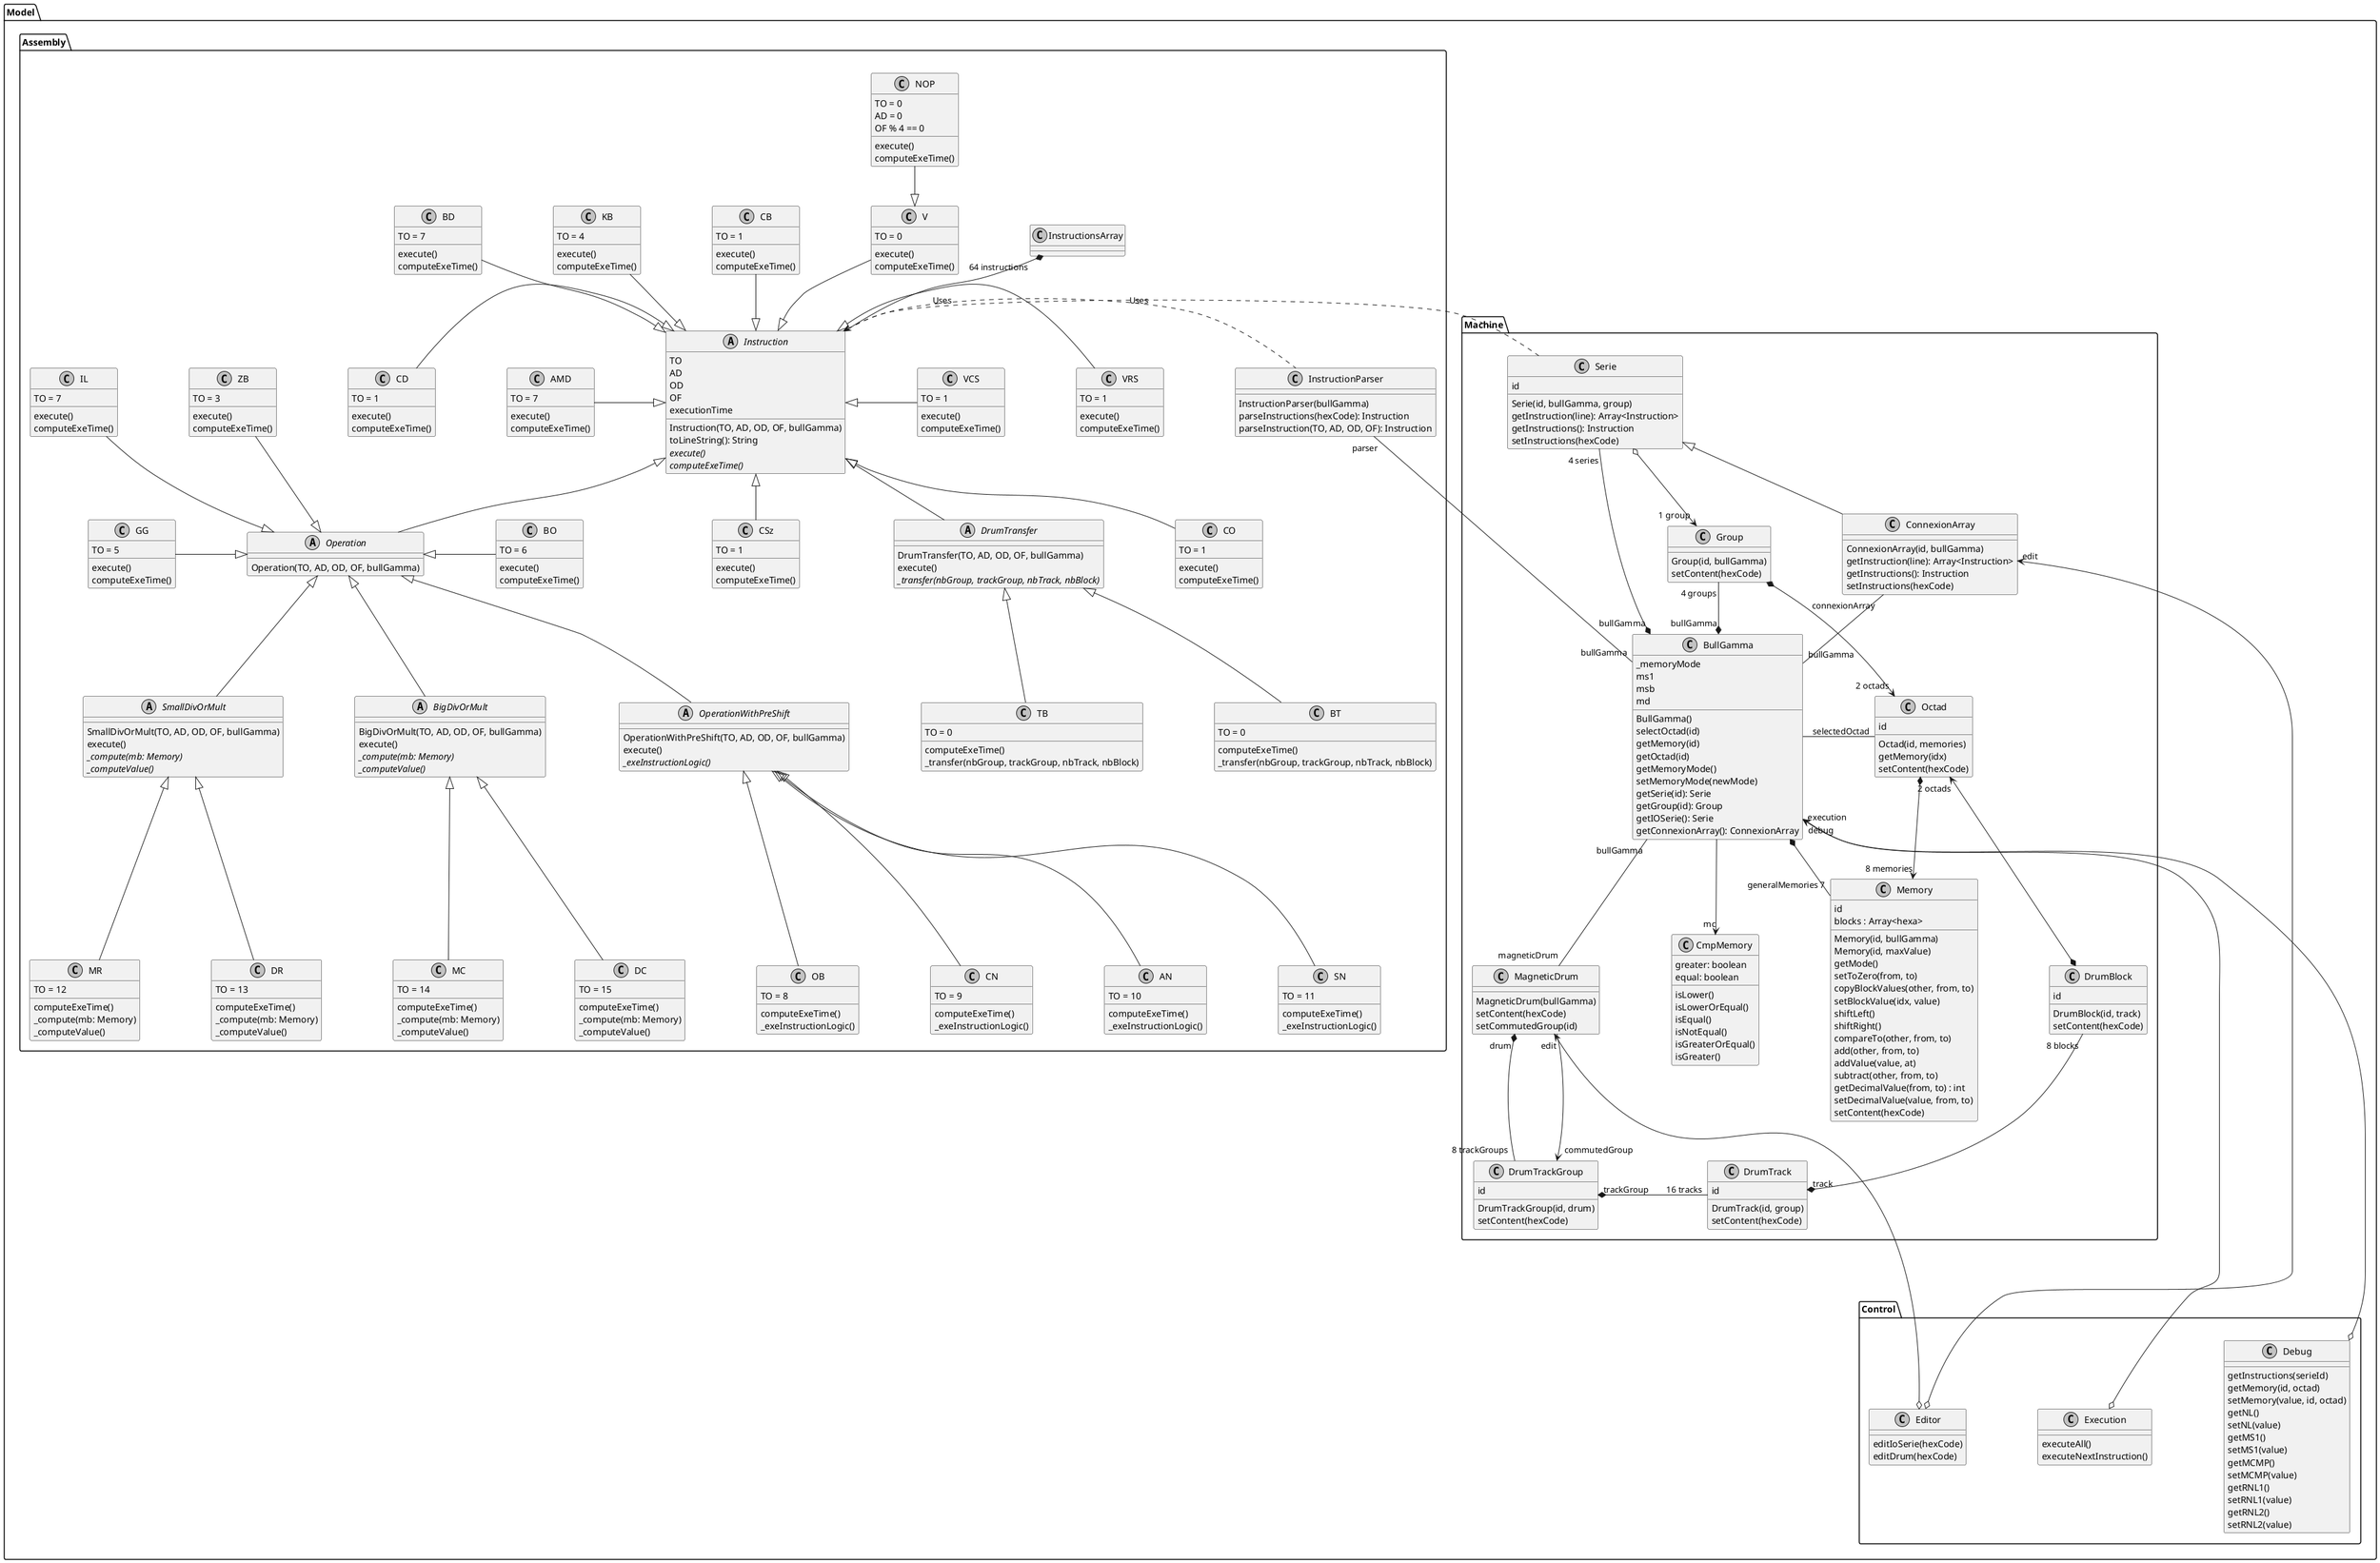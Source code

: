 @startuml
skinparam monochrome true
skinparam classAttributeIconSize 0
skinparam nodesep 110

package Model {
  package Machine {
    class BullGamma {
      _memoryMode
      ms1
      msb
      md
      BullGamma()
      selectOctad(id)
      getMemory(id)
      getOctad(id)
      getMemoryMode()
      setMemoryMode(newMode)
      getSerie(id): Serie
      getGroup(id): Group
      getIOSerie(): Serie
      getConnexionArray(): ConnexionArray
    }

    class Serie {
      id
      Serie(id, bullGamma, group)
      getInstruction(line): Array<Instruction>
      getInstructions(): Instruction
      setInstructions(hexCode)
    }

    class ConnexionArray {
      ConnexionArray(id, bullGamma)
      getInstruction(line): Array<Instruction>
      getInstructions(): Instruction
      setInstructions(hexCode)
    }

    class Group {
      Group(id, bullGamma)
      setContent(hexCode)
    }

    class Octad {
      id
      Octad(id, memories)
      getMemory(idx)
      setContent(hexCode)
    }

    class Memory {
      id
      blocks : Array<hexa>
      Memory(id, bullGamma)
      Memory(id, maxValue)
      getMode()
      setToZero(from, to)
      copyBlockValues(other, from, to)
      setBlockValue(idx, value)
      shiftLeft()
      shiftRight()
      compareTo(other, from, to)
      add(other, from, to)
      addValue(value, at)
      subtract(other, from, to)
      getDecimalValue(from, to) : int
      setDecimalValue(value, from, to)
      setContent(hexCode)
    }

    class CmpMemory {
      greater: boolean
      equal: boolean
      isLower()
      isLowerOrEqual()
      isEqual()
      isNotEqual()
      isGreaterOrEqual()
      isGreater()
    }

    class MagneticDrum {
      MagneticDrum(bullGamma)
      setContent(hexCode)
      setCommutedGroup(id)
    }

    class DrumTrackGroup {
      id
      DrumTrackGroup(id, drum)
      setContent(hexCode)
    }

    MagneticDrum "drum" *-- "8 trackGroups" DrumTrackGroup
    MagneticDrum --> "commutedGroup" DrumTrackGroup

    class DrumTrack {
      id
      DrumTrack(id, group)
      setContent(hexCode)
    }

    DrumTrackGroup "trackGroup" *- "16 tracks" DrumTrack

    class DrumBlock {
      id
      DrumBlock(id, track)
      setContent(hexCode)
    }

    Serie o--> "1 group" Group
    Serie <|-- ConnexionArray

    DrumBlock "8 blocks" --* "track" DrumTrack
    Octad "2 octads" <--* DrumBlock

    BullGamma "bullGamma" -- "magneticDrum" MagneticDrum
    Octad *--> "8 memories" Memory
    BullGamma *-- "generalMemories 7" Memory
    BullGamma --> "mc" CmpMemory
    BullGamma - "selectedOctad" Octad
    Serie "4 series" --* "bullGamma" BullGamma
    Group "4 groups" --* "bullGamma" BullGamma
    ConnexionArray "connexionArray" -- "bullGamma" BullGamma
    Group *--> "2 octads" Octad
  }

  package "Control" {
      class Editor {
          editIoSerie(hexCode)
          editDrum(hexCode)
      }

      ConnexionArray "edit" <--down--o Editor
      MagneticDrum "edit" <--down--o Editor

      class Execution {
          executeAll()
          executeNextInstruction()
      }
      BullGamma "execution" <--down--o Execution

      class Debug {
          getInstructions(serieId)
          getMemory(id, octad)
          setMemory(value, id, octad)
          getNL()
          setNL(value)
          getMS1()
          setMS1(value)
          getMCMP()
          setMCMP(value)
          getRNL1()
          setRNL1(value)
          getRNL2()
          setRNL2(value)
      }
      BullGamma "debug" <--down--o Debug
  }


  package Assembly {
    abstract class Instruction {
       TO
       AD
       OD
       OF
       executionTime
       Instruction(TO, AD, OD, OF, bullGamma)
       toLineString(): String
      {abstract} execute()
      {abstract} computeExeTime()
    }

    abstract class Operation {
      Operation(TO, AD, OD, OF, bullGamma)
    }

    abstract class OperationWithPreShift {
        OperationWithPreShift(TO, AD, OD, OF, bullGamma)
        execute()
        {abstract} _exeInstructionLogic()
    }

    abstract class SmallDivOrMult {
      SmallDivOrMult(TO, AD, OD, OF, bullGamma)
      execute()
      {abstract} _compute(mb: Memory)
      {abstract} _computeValue()
    }

    abstract class BigDivOrMult {
      BigDivOrMult(TO, AD, OD, OF, bullGamma)
      execute()
      {abstract} _compute(mb: Memory)
      {abstract} _computeValue()
    }

    abstract class DrumTransfer {
      DrumTransfer(TO, AD, OD, OF, bullGamma)
      execute()
      {abstract} _transfer(nbGroup, trackGroup, nbTrack, nbBlock)
    }

    Instruction <|-- Operation
    Instruction <|-- DrumTransfer
    Operation <|-- OperationWithPreShift
    Operation <|-- SmallDivOrMult
    Operation <|-- BigDivOrMult

    InstructionsArray "64 instructions" *-- Instruction

    class BT {
      TO = 0
      computeExeTime()
      _transfer(nbGroup, trackGroup, nbTrack, nbBlock)
    }

    class TB {
      TO = 0
      computeExeTime()
      _transfer(nbGroup, trackGroup, nbTrack, nbBlock)
    }

    class V {
      TO = 0
      execute()
      computeExeTime()
    }

    class NOP {
      TO = 0
      AD = 0
      OF % 4 == 0
      execute()
      computeExeTime()
    }

    class VCS {
      TO = 1
      execute()
      computeExeTime()
    }

    class VRS {
      TO = 1
      execute()
      computeExeTime()
    }

    class CD {
      TO = 1
      execute()
      computeExeTime()
    }

    class CO {
      TO = 1
      execute()
      computeExeTime()
    }

    class CSz {
      TO = 1
      execute()
      computeExeTime()
    }

    class CB {
      TO = 1
      execute()
      computeExeTime()
    }

    class ZB {
      TO = 3
      execute()
      computeExeTime()
    }

    class KB {
      TO = 4
      execute()
      computeExeTime()
    }

    class GG {
      TO = 5
      execute()
      computeExeTime()
    }

    class BO {
      TO = 6
      execute()
      computeExeTime()
    }

    class AMD {
      TO = 7
      execute()
      computeExeTime()
    }

    class BD {
      TO = 7
      execute()
      computeExeTime()
    }

    class IL {
      TO = 7
      execute()
      computeExeTime()
    }

    class OB {
      TO = 8
      computeExeTime()
      _exeInstructionLogic()
    }

    class CN {
      TO = 9
      computeExeTime()
      _exeInstructionLogic()
    }

    class AN {
      TO = 10
      computeExeTime()
      _exeInstructionLogic()
    }

    class SN {
      TO = 11
      computeExeTime()
      _exeInstructionLogic()
    }

    class MR {
      TO = 12
      computeExeTime()
      _compute(mb: Memory)
      _computeValue()
    }

    class DR {
      TO = 13
      computeExeTime()
      _compute(mb: Memory)
      _computeValue()
    }

    class MC {
      TO = 14
      computeExeTime()
      _compute(mb: Memory)
      _computeValue()
    }

    class DC {
      TO = 15
      computeExeTime()
      _compute(mb: Memory)
      _computeValue()
    }

    V --|> Instruction
    KB --|> Instruction
    BD --|> Instruction
    CB --|> Instruction
    AMD -|> Instruction
    CD -|> Instruction
    Instruction <|- VCS
    Instruction <|- VRS
    Instruction <|-- CO
    Instruction <|-- CSz
    NOP --|> V

    ZB --|> Operation
    IL --|> Operation
    GG -|> Operation
    Operation <|- BO

    DrumTransfer <|-- TB
    DrumTransfer <|-- BT

    OperationWithPreShift <|-- SN
    OperationWithPreShift <|-- OB
    OperationWithPreShift <|-- CN
    OperationWithPreShift <|-- AN

    SmallDivOrMult <|-- MR
    SmallDivOrMult <|-- DR

    BigDivOrMult <|-- MC
    BigDivOrMult <|-- DC

    class InstructionParser {
      InstructionParser(bullGamma)
      parseInstructions(hexCode): Instruction
      parseInstruction(TO, AD, OD, OF): Instruction
    }

    Instruction <. InstructionParser: Uses
  }

  Instruction <. Serie: Uses
  InstructionParser "parser"- "bullGamma" BullGamma
@endDC
